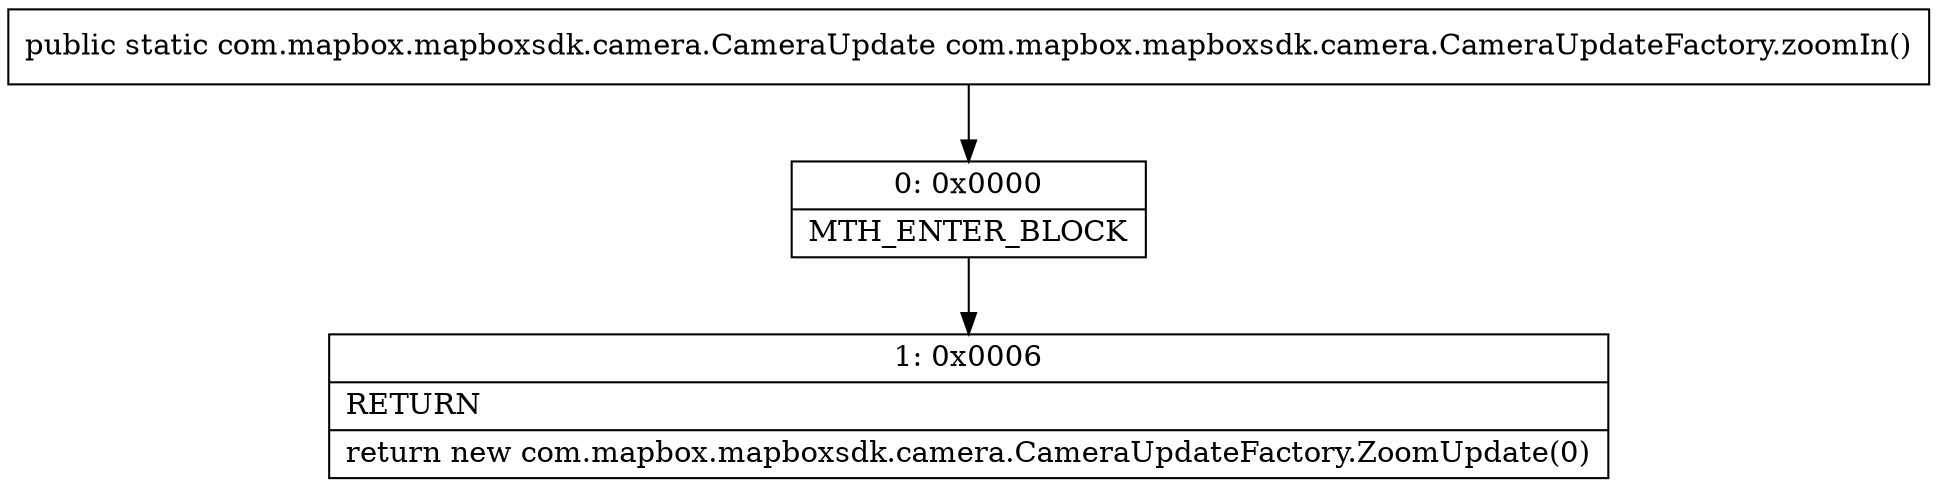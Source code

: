 digraph "CFG forcom.mapbox.mapboxsdk.camera.CameraUpdateFactory.zoomIn()Lcom\/mapbox\/mapboxsdk\/camera\/CameraUpdate;" {
Node_0 [shape=record,label="{0\:\ 0x0000|MTH_ENTER_BLOCK\l}"];
Node_1 [shape=record,label="{1\:\ 0x0006|RETURN\l|return new com.mapbox.mapboxsdk.camera.CameraUpdateFactory.ZoomUpdate(0)\l}"];
MethodNode[shape=record,label="{public static com.mapbox.mapboxsdk.camera.CameraUpdate com.mapbox.mapboxsdk.camera.CameraUpdateFactory.zoomIn() }"];
MethodNode -> Node_0;
Node_0 -> Node_1;
}

